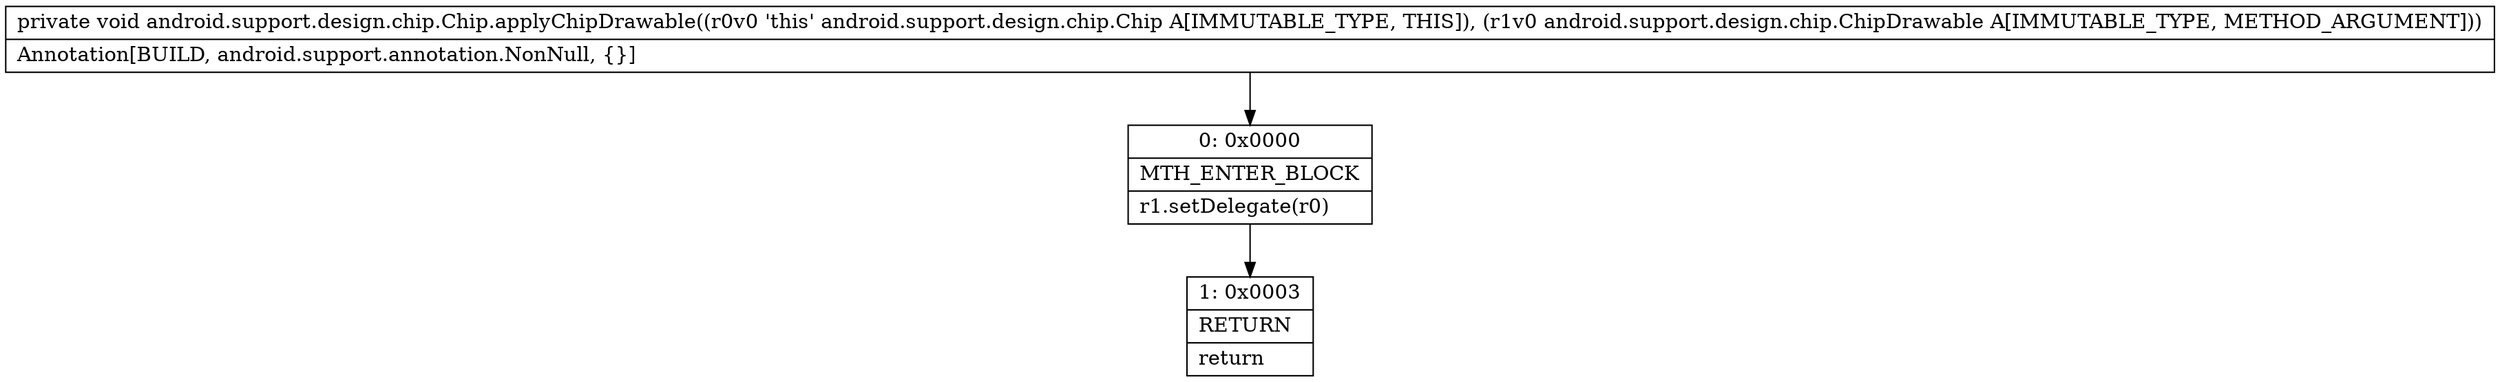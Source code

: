 digraph "CFG forandroid.support.design.chip.Chip.applyChipDrawable(Landroid\/support\/design\/chip\/ChipDrawable;)V" {
Node_0 [shape=record,label="{0\:\ 0x0000|MTH_ENTER_BLOCK\l|r1.setDelegate(r0)\l}"];
Node_1 [shape=record,label="{1\:\ 0x0003|RETURN\l|return\l}"];
MethodNode[shape=record,label="{private void android.support.design.chip.Chip.applyChipDrawable((r0v0 'this' android.support.design.chip.Chip A[IMMUTABLE_TYPE, THIS]), (r1v0 android.support.design.chip.ChipDrawable A[IMMUTABLE_TYPE, METHOD_ARGUMENT]))  | Annotation[BUILD, android.support.annotation.NonNull, \{\}]\l}"];
MethodNode -> Node_0;
Node_0 -> Node_1;
}


